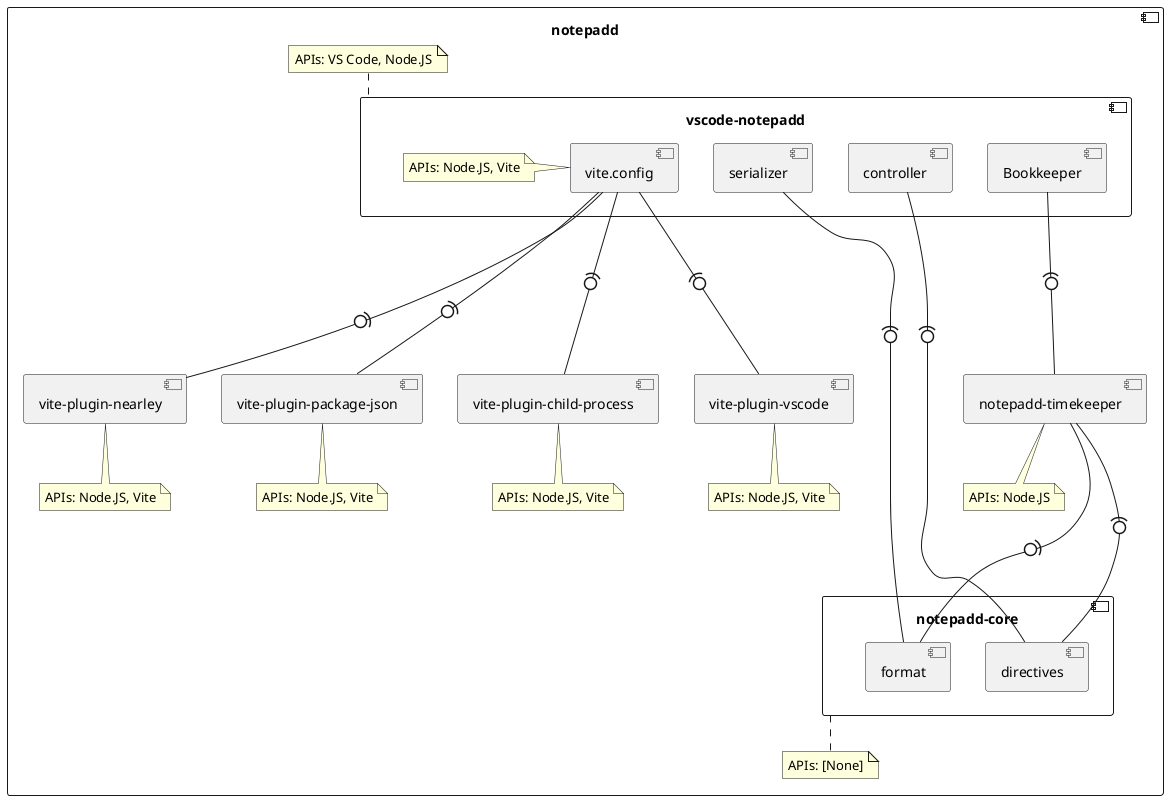 @startuml packages

component "notepadd" as np {
	component "notepadd-core" as core {
		component "format" as core_fmt
		component "directives" as core_dir
	}
	note bottom of core: APIs: [None]

	component "notepadd-timekeeper" as time
	note bottom of time: APIs: Node.JS
	time --(0-- core_fmt
	time --(0-- core_dir

	component "vite-plugin-child-process" as vpc
	note bottom of vpc: APIs: Node.JS, Vite

	component "vite-plugin-vscode" as vpv
	note bottom of vpv: APIs: Node.JS, Vite

	component "vite-plugin-nearley" as vpn
	note bottom of vpn: APIs: Node.JS, Vite

	component "vite-plugin-package-json" as vpp
	note bottom of vpp: APIs: Node.JS, Vite

	component "vscode-notepadd" as vsc {
		component "vite.config" as vsc_vite
		vsc_vite --(0-- vpc
		vsc_vite --(0-- vpv
		vsc_vite --(0-- vpn
		vsc_vite --(0-- vpp
		note left of vsc_vite: APIs: Node.JS, Vite

		component "serializer" as vsc_serde
		vsc_serde --(0-- core_fmt

		component "controller" as vsc_ctrl
		vsc_ctrl --(0-- core_dir

		component "Bookkeeper" as vsc_book
		vsc_book --(0-- time
	}
	note top of vsc: APIs: VS Code, Node.JS
}

@enduml
